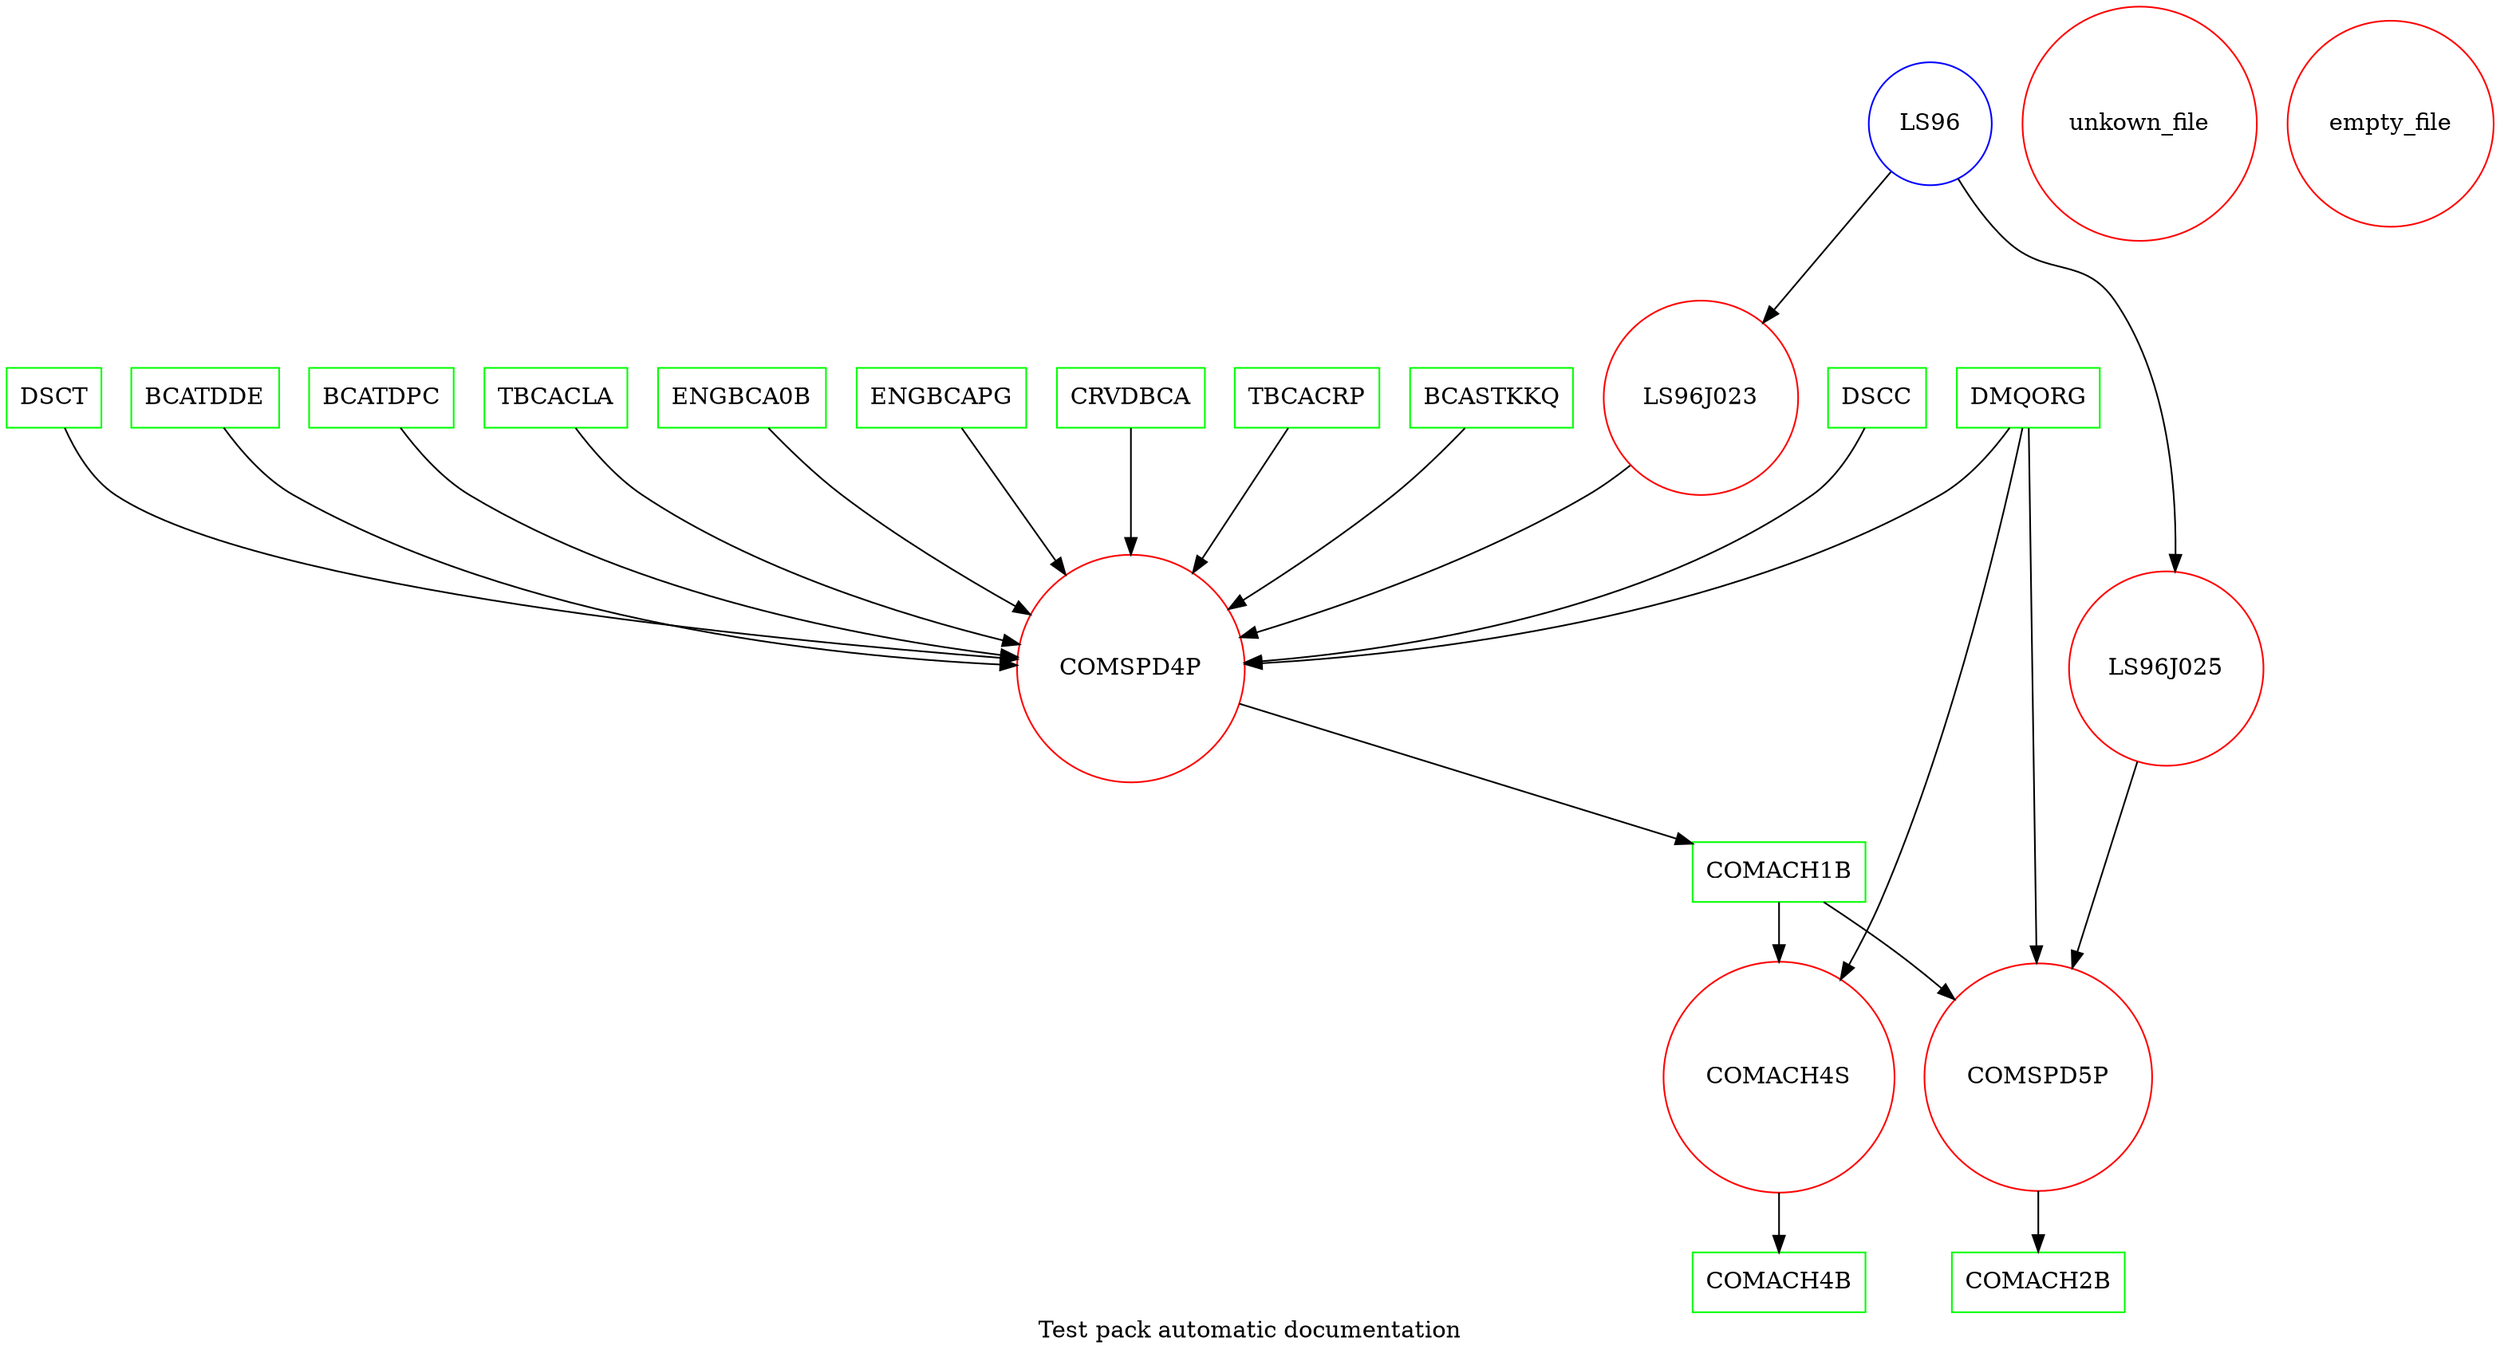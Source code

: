 strict digraph {
	graph [bb="0,0,1242.2,816",
		label="Test pack automatic documentation",
		lp="621.1,13",
		stric=False
	];
	node [label="\N"];
	COMACH1B	 [color=green,
		height="0.5",
		pos="652.2,292",
		shape=box,
		width="1.3611"];
	COMACH4S	 [color=red,
		height="1.9306",
		pos="905.2,168",
		shape=circle,
		width="1.9167"];
	COMACH1B -> COMACH4S	 [pos="e,842.9,198.53 688.99,273.97 726.76,255.46 786.52,226.17 833.65,203.07"];
	COMSPD5P	 [color=red,
		height="1.9028",
		pos="652.2,168",
		shape=circle,
		width="1.8889"];
	COMACH1B -> COMSPD5P	 [pos="e,652.2,236.63 652.2,273.97 652.2,266.36 652.2,256.94 652.2,246.87"];
	COMACH2B	 [color=green,
		height="0.5",
		pos="652.2,44",
		shape=box,
		width="1.3611"];
	COMSPD5P -> COMACH2B	 [pos="e,652.2,62.451 652.2,99.472 652.2,89.969 652.2,80.673 652.2,72.491"];
	COMACH4B	 [color=green,
		height="0.5",
		pos="905.2,44",
		shape=box,
		width="1.3611"];
	COMACH4S -> COMACH4B	 [pos="e,905.2,62.033 905.2,98.388 905.2,89.127 905.2,80.097 905.2,72.139"];
	DMQORG	 [color=green,
		height="0.5",
		pos="1201.2,579",
		shape=box,
		width="1.1389"];
	DMQORG -> COMACH4S	 [pos="e,945.84,224.43 1188.1,560.81 1147.3,504.13 1021,328.75 951.75,232.63"];
	DMQORG -> COMSPD5P	 [pos="e,698.73,218.07 1190,560.8 1181,547.68 1167.3,530.5 1151.2,520 1104.2,489.32 107\
9.6,510.54 1030.2,484 900.77,414.51 774.88,296.04 706.03,225.58"];
	COMSPD4P	 [color=red,
		height="1.9028",
		pos="643.2,415",
		shape=circle,
		width="1.8889"];
	DMQORG -> COMSPD4P	 [pos="e,695.19,459.54 1191.3,560.95 1182.6,547.18 1168.7,529.07 1151.2,520 988.35,435.\
72 912.27,547.36 740.2,484 727.68,479.39 715.31,472.72 703.81,465.32"];
	COMSPD4P -> COMACH1B	 [pos="e,650.87,310.16 648.2,346.67 648.88,337.39 649.54,328.32 650.13,320.33"];
	TBCACRP	 [color=green,
		height="0.5",
		pos="967.2,579",
		shape=box,
		width="1.1389"];
	TBCACRP -> COMSPD4P	 [pos="e,695.94,458.48 956.6,560.93 947.77,547.52 933.96,529.91 917.2,520 848.11,479.13\
 813.84,515.96 740.2,484 728.04,478.72 715.88,471.76 704.49,464.28"];
	BCASTKKQ	 [color=green,
		height="0.5",
		pos="78.2,579",
		shape=box,
		width="1.2778"];
	BCASTKKQ -> COMSPD4P	 [pos="e,576.57,429.57 90.236,560.89 100.15,547.46 115.44,529.84 133.2,520 206.86,479.2\
 236.69,500.77 319.2,484 404.03,466.76 501.12,445.94 566.72,431.71"];
	DSCC	 [color=green,
		height="0.5",
		pos="170.2,579",
		shape=box,
		width="0.77778"];
	DSCC -> COMSPD4P	 [pos="e,576.29,428.21 177.13,560.84 183.13,547.56 193.07,530.17 207.2,520 236.3,499.07\
 449.1,453.93 566.29,430.23"];
	DSCT	 [color=green,
		height="0.5",
		pos="244.2,579",
		shape=box,
		width="0.77778"];
	DSCT -> COMSPD4P	 [pos="e,575.39,420.22 251.4,560.75 257.47,547.6 267.4,530.42 281.2,520 365.18,456.62 4\
86.46,431.44 565.07,421.47"];
	BCATDDE	 [color=green,
		height="0.5",
		pos="333.2,579",
		shape=box,
		width="1.1944"];
	BCATDDE -> COMSPD4P	 [pos="e,577.28,432.58 345.55,561 355.12,548.15 369.39,531.22 385.2,520 440.79,480.53 5\
13.39,452.69 567.41,435.64"];
	BCATDPC	 [color=green,
		height="0.5",
		pos="436.2,579",
		shape=box,
		width="1.1667"];
	BCATDPC -> COMSPD4P	 [pos="e,584.22,449.47 449.81,560.85 459.49,548.57 473.22,532.39 487.2,520 514.21,496.0\
6 546.99,473.21 575.51,454.98"];
	TBCACLA	 [color=green,
		height="0.5",
		pos="537.2,579",
		shape=box,
		width="1.1389"];
	TBCACLA -> COMSPD4P	 [pos="e,605.95,472.63 548.95,560.82 561.41,541.54 581.83,509.94 600.49,481.08"];
	ENGBCA0B	 [color=green,
		height="0.5",
		pos="643.2,579",
		shape=box,
		width="1.3056"];
	ENGBCA0B -> COMSPD4P	 [pos="e,643.2,483.78 643.2,560.82 643.2,544.4 643.2,519.05 643.2,494.06"];
	ENGBCAPG	 [color=green,
		height="0.5",
		pos="756.2,579",
		shape=box,
		width="1.3333"];
	ENGBCAPG -> COMSPD4P	 [pos="e,682.15,471.53 743.68,560.82 730.23,541.32 708.1,509.2 688.03,480.06"];
	CRVDBCA	 [color=green,
		height="0.5",
		pos="865.2,579",
		shape=box,
		width="1.1944"];
	CRVDBCA -> COMSPD4P	 [pos="e,697.83,456.16 852.2,560.79 842.51,548.17 828.38,531.62 813.2,520 784.47,498.01\
 771.26,502.54 740.2,484 728.96,477.29 717.34,469.67 706.22,462.01"];
	unkown_file	 [color=red,
		height="1.9583",
		pos="669.2,745",
		shape=circle,
		width="1.9444"];
	LS96J025	 [color=red,
		height="1.625",
		pos="252.2,415",
		shape=circle,
		width="1.6111"];
	LS96J025 -> COMSPD5P	 [pos="e,593.93,203.98 302.05,384.22 373.58,340.05 505.5,258.59 585.4,209.25"];
	empty_file	 [color=red,
		height="1.7222",
		pos="819.2,745",
		shape=circle,
		width="1.7222"];
	LS96J023	 [color=red,
		height="1.625",
		pos="1084.2,579",
		shape=circle,
		width="1.6111"];
	LS96J023 -> COMSPD4P	 [pos="e,695.37,459.08 1043.7,536.72 1035.5,530.19 1026.5,524.22 1017.2,520 904.13,468.\
74 855.78,529.33 740.2,484 727.78,479.13 715.46,472.33 703.97,464.88"];
	LS96	 [color=blue,
		height="1.0278",
		pos="544.2,745",
		shape=circle,
		width="1.0278"];
	LS96 -> LS96J025	 [pos="e,194.66,423.59 506.88,743.22 398.04,737.17 84.694,713.41 23.2,638 -9.9444,597.3\
6 -5.1202,564.14 23.2,520 58.552,464.9 130.85,438.34 184.81,425.78"];
	LS96 -> LS96J023	 [pos="e,1043.8,621.63 558.3,710.54 565.71,696.84 576.22,682.38 590.2,674 671.88,625.04\
 929.61,675.35 1017.2,638 1023.5,635.3 1029.7,631.77 1035.5,627.77"];
}
